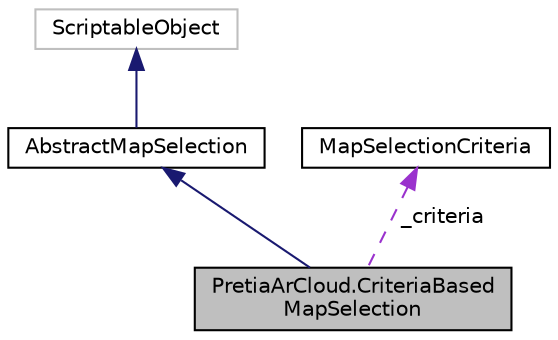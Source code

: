 digraph "PretiaArCloud.CriteriaBasedMapSelection"
{
 // LATEX_PDF_SIZE
  edge [fontname="Helvetica",fontsize="10",labelfontname="Helvetica",labelfontsize="10"];
  node [fontname="Helvetica",fontsize="10",shape=record];
  Node1 [label="PretiaArCloud.CriteriaBased\lMapSelection",height=0.2,width=0.4,color="black", fillcolor="grey75", style="filled", fontcolor="black",tooltip=" "];
  Node2 -> Node1 [dir="back",color="midnightblue",fontsize="10",style="solid",fontname="Helvetica"];
  Node2 [label="AbstractMapSelection",height=0.2,width=0.4,color="black", fillcolor="white", style="filled",URL="$classPretiaArCloud_1_1AbstractMapSelection.html",tooltip=" "];
  Node3 -> Node2 [dir="back",color="midnightblue",fontsize="10",style="solid",fontname="Helvetica"];
  Node3 [label="ScriptableObject",height=0.2,width=0.4,color="grey75", fillcolor="white", style="filled",tooltip=" "];
  Node4 -> Node1 [dir="back",color="darkorchid3",fontsize="10",style="dashed",label=" _criteria" ,fontname="Helvetica"];
  Node4 [label="MapSelectionCriteria",height=0.2,width=0.4,color="black", fillcolor="white", style="filled",URL="$classMapSelectionCriteria.html",tooltip="A list of criteria to select a map from the server"];
}

